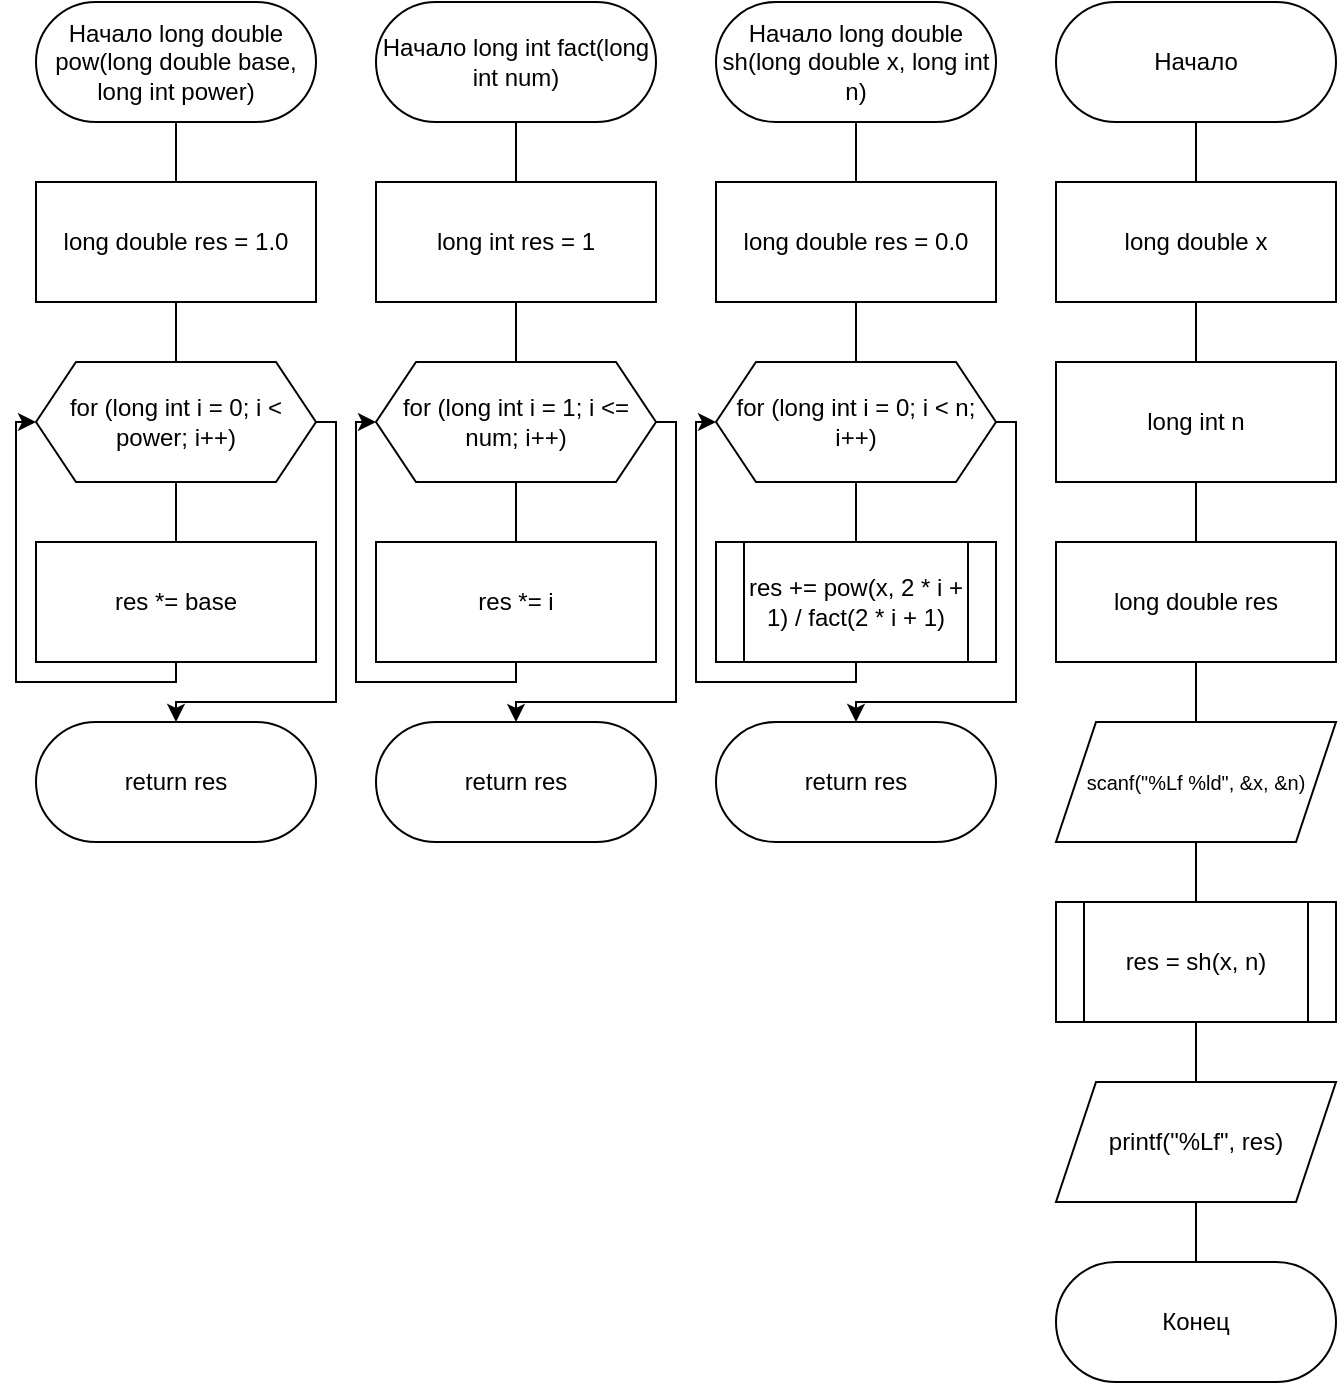 <mxfile version="24.7.16">
  <diagram name="Страница — 1" id="FIlypT9NXCq33b7IDFKb">
    <mxGraphModel dx="1687" dy="889" grid="1" gridSize="10" guides="1" tooltips="1" connect="1" arrows="1" fold="1" page="1" pageScale="1" pageWidth="827" pageHeight="1169" math="0" shadow="0">
      <root>
        <mxCell id="0" />
        <mxCell id="1" parent="0" />
        <mxCell id="We8vBIHs4mGbIjUNPgg0-11" style="edgeStyle=orthogonalEdgeStyle;rounded=0;orthogonalLoop=1;jettySize=auto;html=1;exitX=0.5;exitY=1;exitDx=0;exitDy=0;entryX=0.5;entryY=0;entryDx=0;entryDy=0;endArrow=none;endFill=0;" parent="1" source="We8vBIHs4mGbIjUNPgg0-7" target="We8vBIHs4mGbIjUNPgg0-8" edge="1">
          <mxGeometry relative="1" as="geometry" />
        </mxCell>
        <mxCell id="We8vBIHs4mGbIjUNPgg0-7" value="Начало long double pow(long double base, long int power)" style="rounded=1;whiteSpace=wrap;html=1;arcSize=50;" parent="1" vertex="1">
          <mxGeometry x="130" y="80" width="140" height="60" as="geometry" />
        </mxCell>
        <mxCell id="We8vBIHs4mGbIjUNPgg0-12" style="edgeStyle=orthogonalEdgeStyle;rounded=0;orthogonalLoop=1;jettySize=auto;html=1;exitX=0.5;exitY=1;exitDx=0;exitDy=0;entryX=0.5;entryY=0;entryDx=0;entryDy=0;endArrow=none;endFill=0;" parent="1" source="We8vBIHs4mGbIjUNPgg0-8" target="We8vBIHs4mGbIjUNPgg0-9" edge="1">
          <mxGeometry relative="1" as="geometry" />
        </mxCell>
        <mxCell id="We8vBIHs4mGbIjUNPgg0-8" value="long double res = 1.0" style="rounded=0;whiteSpace=wrap;html=1;" parent="1" vertex="1">
          <mxGeometry x="130" y="170" width="140" height="60" as="geometry" />
        </mxCell>
        <mxCell id="We8vBIHs4mGbIjUNPgg0-13" style="edgeStyle=orthogonalEdgeStyle;rounded=0;orthogonalLoop=1;jettySize=auto;html=1;exitX=0.5;exitY=1;exitDx=0;exitDy=0;entryX=0.5;entryY=0;entryDx=0;entryDy=0;endArrow=none;endFill=0;" parent="1" source="We8vBIHs4mGbIjUNPgg0-9" target="We8vBIHs4mGbIjUNPgg0-10" edge="1">
          <mxGeometry relative="1" as="geometry" />
        </mxCell>
        <mxCell id="We8vBIHs4mGbIjUNPgg0-16" style="edgeStyle=orthogonalEdgeStyle;rounded=0;orthogonalLoop=1;jettySize=auto;html=1;exitX=1;exitY=0.5;exitDx=0;exitDy=0;entryX=0.5;entryY=0;entryDx=0;entryDy=0;" parent="1" source="We8vBIHs4mGbIjUNPgg0-9" target="We8vBIHs4mGbIjUNPgg0-15" edge="1">
          <mxGeometry relative="1" as="geometry">
            <Array as="points">
              <mxPoint x="280" y="290" />
              <mxPoint x="280" y="430" />
              <mxPoint x="200" y="430" />
            </Array>
          </mxGeometry>
        </mxCell>
        <mxCell id="We8vBIHs4mGbIjUNPgg0-9" value="for (long int i = 0; i &amp;lt; power; i++)" style="shape=hexagon;perimeter=hexagonPerimeter2;whiteSpace=wrap;html=1;fixedSize=1;" parent="1" vertex="1">
          <mxGeometry x="130" y="260" width="140" height="60" as="geometry" />
        </mxCell>
        <mxCell id="We8vBIHs4mGbIjUNPgg0-14" style="edgeStyle=orthogonalEdgeStyle;rounded=0;orthogonalLoop=1;jettySize=auto;html=1;exitX=0.5;exitY=1;exitDx=0;exitDy=0;entryX=0;entryY=0.5;entryDx=0;entryDy=0;" parent="1" source="We8vBIHs4mGbIjUNPgg0-10" target="We8vBIHs4mGbIjUNPgg0-9" edge="1">
          <mxGeometry relative="1" as="geometry">
            <Array as="points">
              <mxPoint x="200" y="420" />
              <mxPoint x="120" y="420" />
              <mxPoint x="120" y="290" />
            </Array>
          </mxGeometry>
        </mxCell>
        <mxCell id="We8vBIHs4mGbIjUNPgg0-10" value="res *= base" style="rounded=0;whiteSpace=wrap;html=1;" parent="1" vertex="1">
          <mxGeometry x="130" y="350" width="140" height="60" as="geometry" />
        </mxCell>
        <mxCell id="We8vBIHs4mGbIjUNPgg0-15" value="return res" style="rounded=1;whiteSpace=wrap;html=1;arcSize=50;" parent="1" vertex="1">
          <mxGeometry x="130" y="440" width="140" height="60" as="geometry" />
        </mxCell>
        <mxCell id="sALvUuvsSmhhuS2si76B-5" style="edgeStyle=orthogonalEdgeStyle;rounded=0;orthogonalLoop=1;jettySize=auto;html=1;exitX=0.5;exitY=1;exitDx=0;exitDy=0;entryX=0.5;entryY=0;entryDx=0;entryDy=0;endArrow=none;endFill=0;" edge="1" parent="1" source="sALvUuvsSmhhuS2si76B-1" target="sALvUuvsSmhhuS2si76B-2">
          <mxGeometry relative="1" as="geometry" />
        </mxCell>
        <mxCell id="sALvUuvsSmhhuS2si76B-1" value="Начало long int fact(long int num)" style="rounded=1;whiteSpace=wrap;html=1;arcSize=50;" vertex="1" parent="1">
          <mxGeometry x="300" y="80" width="140" height="60" as="geometry" />
        </mxCell>
        <mxCell id="sALvUuvsSmhhuS2si76B-6" style="edgeStyle=orthogonalEdgeStyle;rounded=0;orthogonalLoop=1;jettySize=auto;html=1;exitX=0.5;exitY=1;exitDx=0;exitDy=0;entryX=0.5;entryY=0;entryDx=0;entryDy=0;endArrow=none;endFill=0;" edge="1" parent="1" source="sALvUuvsSmhhuS2si76B-2" target="sALvUuvsSmhhuS2si76B-3">
          <mxGeometry relative="1" as="geometry" />
        </mxCell>
        <mxCell id="sALvUuvsSmhhuS2si76B-2" value="long int res = 1" style="rounded=0;whiteSpace=wrap;html=1;" vertex="1" parent="1">
          <mxGeometry x="300" y="170" width="140" height="60" as="geometry" />
        </mxCell>
        <mxCell id="sALvUuvsSmhhuS2si76B-7" style="edgeStyle=orthogonalEdgeStyle;rounded=0;orthogonalLoop=1;jettySize=auto;html=1;exitX=0.5;exitY=1;exitDx=0;exitDy=0;entryX=0.5;entryY=0;entryDx=0;entryDy=0;endArrow=none;endFill=0;" edge="1" parent="1" source="sALvUuvsSmhhuS2si76B-3" target="sALvUuvsSmhhuS2si76B-4">
          <mxGeometry relative="1" as="geometry" />
        </mxCell>
        <mxCell id="sALvUuvsSmhhuS2si76B-11" style="edgeStyle=orthogonalEdgeStyle;rounded=0;orthogonalLoop=1;jettySize=auto;html=1;exitX=1;exitY=0.5;exitDx=0;exitDy=0;entryX=0.5;entryY=0;entryDx=0;entryDy=0;" edge="1" parent="1" source="sALvUuvsSmhhuS2si76B-3" target="sALvUuvsSmhhuS2si76B-10">
          <mxGeometry relative="1" as="geometry">
            <Array as="points">
              <mxPoint x="450" y="290" />
              <mxPoint x="450" y="430" />
              <mxPoint x="370" y="430" />
            </Array>
          </mxGeometry>
        </mxCell>
        <mxCell id="sALvUuvsSmhhuS2si76B-3" value="for (long int i = 1; i &amp;lt;= num; i++)" style="shape=hexagon;perimeter=hexagonPerimeter2;whiteSpace=wrap;html=1;fixedSize=1;" vertex="1" parent="1">
          <mxGeometry x="300" y="260" width="140" height="60" as="geometry" />
        </mxCell>
        <mxCell id="sALvUuvsSmhhuS2si76B-9" style="edgeStyle=orthogonalEdgeStyle;rounded=0;orthogonalLoop=1;jettySize=auto;html=1;exitX=0.5;exitY=1;exitDx=0;exitDy=0;entryX=0;entryY=0.5;entryDx=0;entryDy=0;" edge="1" parent="1" source="sALvUuvsSmhhuS2si76B-4" target="sALvUuvsSmhhuS2si76B-3">
          <mxGeometry relative="1" as="geometry">
            <Array as="points">
              <mxPoint x="370" y="420" />
              <mxPoint x="290" y="420" />
              <mxPoint x="290" y="290" />
            </Array>
          </mxGeometry>
        </mxCell>
        <mxCell id="sALvUuvsSmhhuS2si76B-4" value="res *= i" style="rounded=0;whiteSpace=wrap;html=1;" vertex="1" parent="1">
          <mxGeometry x="300" y="350" width="140" height="60" as="geometry" />
        </mxCell>
        <mxCell id="sALvUuvsSmhhuS2si76B-10" value="return res" style="rounded=1;whiteSpace=wrap;html=1;arcSize=50;" vertex="1" parent="1">
          <mxGeometry x="300" y="440" width="140" height="60" as="geometry" />
        </mxCell>
        <mxCell id="sALvUuvsSmhhuS2si76B-17" style="edgeStyle=orthogonalEdgeStyle;rounded=0;orthogonalLoop=1;jettySize=auto;html=1;exitX=0.5;exitY=1;exitDx=0;exitDy=0;entryX=0.5;entryY=0;entryDx=0;entryDy=0;endArrow=none;endFill=0;" edge="1" parent="1" source="sALvUuvsSmhhuS2si76B-12" target="sALvUuvsSmhhuS2si76B-13">
          <mxGeometry relative="1" as="geometry" />
        </mxCell>
        <mxCell id="sALvUuvsSmhhuS2si76B-12" value="Начало long double sh(long double x, long int n)" style="rounded=1;whiteSpace=wrap;html=1;arcSize=50;" vertex="1" parent="1">
          <mxGeometry x="470" y="80" width="140" height="60" as="geometry" />
        </mxCell>
        <mxCell id="sALvUuvsSmhhuS2si76B-18" style="edgeStyle=orthogonalEdgeStyle;rounded=0;orthogonalLoop=1;jettySize=auto;html=1;exitX=0.5;exitY=1;exitDx=0;exitDy=0;entryX=0.5;entryY=0;entryDx=0;entryDy=0;endArrow=none;endFill=0;" edge="1" parent="1" source="sALvUuvsSmhhuS2si76B-13" target="sALvUuvsSmhhuS2si76B-14">
          <mxGeometry relative="1" as="geometry" />
        </mxCell>
        <mxCell id="sALvUuvsSmhhuS2si76B-13" value="long double res = 0.0" style="rounded=0;whiteSpace=wrap;html=1;" vertex="1" parent="1">
          <mxGeometry x="470" y="170" width="140" height="60" as="geometry" />
        </mxCell>
        <mxCell id="sALvUuvsSmhhuS2si76B-19" style="edgeStyle=orthogonalEdgeStyle;rounded=0;orthogonalLoop=1;jettySize=auto;html=1;exitX=0.5;exitY=1;exitDx=0;exitDy=0;entryX=0.5;entryY=0;entryDx=0;entryDy=0;endArrow=none;endFill=0;" edge="1" parent="1" source="sALvUuvsSmhhuS2si76B-14" target="sALvUuvsSmhhuS2si76B-15">
          <mxGeometry relative="1" as="geometry" />
        </mxCell>
        <mxCell id="sALvUuvsSmhhuS2si76B-22" style="edgeStyle=orthogonalEdgeStyle;rounded=0;orthogonalLoop=1;jettySize=auto;html=1;exitX=1;exitY=0.5;exitDx=0;exitDy=0;entryX=0.5;entryY=0;entryDx=0;entryDy=0;" edge="1" parent="1" source="sALvUuvsSmhhuS2si76B-14" target="sALvUuvsSmhhuS2si76B-16">
          <mxGeometry relative="1" as="geometry">
            <Array as="points">
              <mxPoint x="620" y="290" />
              <mxPoint x="620" y="430" />
              <mxPoint x="540" y="430" />
            </Array>
          </mxGeometry>
        </mxCell>
        <mxCell id="sALvUuvsSmhhuS2si76B-14" value="for (long int i = 0; i &amp;lt; n; i++)" style="shape=hexagon;perimeter=hexagonPerimeter2;whiteSpace=wrap;html=1;fixedSize=1;" vertex="1" parent="1">
          <mxGeometry x="470" y="260" width="140" height="60" as="geometry" />
        </mxCell>
        <mxCell id="sALvUuvsSmhhuS2si76B-21" style="edgeStyle=orthogonalEdgeStyle;rounded=0;orthogonalLoop=1;jettySize=auto;html=1;exitX=0.5;exitY=1;exitDx=0;exitDy=0;entryX=0;entryY=0.5;entryDx=0;entryDy=0;" edge="1" parent="1" source="sALvUuvsSmhhuS2si76B-15" target="sALvUuvsSmhhuS2si76B-14">
          <mxGeometry relative="1" as="geometry">
            <Array as="points">
              <mxPoint x="540" y="420" />
              <mxPoint x="460" y="420" />
              <mxPoint x="460" y="290" />
            </Array>
          </mxGeometry>
        </mxCell>
        <mxCell id="sALvUuvsSmhhuS2si76B-15" value="res += pow(x, 2 * i + 1) / fact(2 * i + 1)" style="shape=process;whiteSpace=wrap;html=1;backgroundOutline=1;" vertex="1" parent="1">
          <mxGeometry x="470" y="350" width="140" height="60" as="geometry" />
        </mxCell>
        <mxCell id="sALvUuvsSmhhuS2si76B-16" value="return res" style="rounded=1;whiteSpace=wrap;html=1;arcSize=50;" vertex="1" parent="1">
          <mxGeometry x="470" y="440" width="140" height="60" as="geometry" />
        </mxCell>
        <mxCell id="sALvUuvsSmhhuS2si76B-32" style="edgeStyle=orthogonalEdgeStyle;rounded=0;orthogonalLoop=1;jettySize=auto;html=1;exitX=0.5;exitY=1;exitDx=0;exitDy=0;entryX=0.5;entryY=0;entryDx=0;entryDy=0;endArrow=none;endFill=0;" edge="1" parent="1" source="sALvUuvsSmhhuS2si76B-23" target="sALvUuvsSmhhuS2si76B-24">
          <mxGeometry relative="1" as="geometry" />
        </mxCell>
        <mxCell id="sALvUuvsSmhhuS2si76B-23" value="Начало" style="rounded=1;whiteSpace=wrap;html=1;arcSize=50;" vertex="1" parent="1">
          <mxGeometry x="640" y="80" width="140" height="60" as="geometry" />
        </mxCell>
        <mxCell id="sALvUuvsSmhhuS2si76B-33" style="edgeStyle=orthogonalEdgeStyle;rounded=0;orthogonalLoop=1;jettySize=auto;html=1;exitX=0.5;exitY=1;exitDx=0;exitDy=0;entryX=0.5;entryY=0;entryDx=0;entryDy=0;endArrow=none;endFill=0;" edge="1" parent="1" source="sALvUuvsSmhhuS2si76B-24" target="sALvUuvsSmhhuS2si76B-25">
          <mxGeometry relative="1" as="geometry" />
        </mxCell>
        <mxCell id="sALvUuvsSmhhuS2si76B-24" value="long double x" style="rounded=0;whiteSpace=wrap;html=1;" vertex="1" parent="1">
          <mxGeometry x="640" y="170" width="140" height="60" as="geometry" />
        </mxCell>
        <mxCell id="sALvUuvsSmhhuS2si76B-34" style="edgeStyle=orthogonalEdgeStyle;rounded=0;orthogonalLoop=1;jettySize=auto;html=1;exitX=0.5;exitY=1;exitDx=0;exitDy=0;entryX=0.5;entryY=0;entryDx=0;entryDy=0;endArrow=none;endFill=0;" edge="1" parent="1" source="sALvUuvsSmhhuS2si76B-25" target="sALvUuvsSmhhuS2si76B-27">
          <mxGeometry relative="1" as="geometry" />
        </mxCell>
        <mxCell id="sALvUuvsSmhhuS2si76B-25" value="long int n" style="rounded=0;whiteSpace=wrap;html=1;" vertex="1" parent="1">
          <mxGeometry x="640" y="260" width="140" height="60" as="geometry" />
        </mxCell>
        <mxCell id="sALvUuvsSmhhuS2si76B-36" style="edgeStyle=orthogonalEdgeStyle;rounded=0;orthogonalLoop=1;jettySize=auto;html=1;exitX=0.5;exitY=1;exitDx=0;exitDy=0;entryX=0.5;entryY=0;entryDx=0;entryDy=0;endArrow=none;endFill=0;" edge="1" parent="1" source="sALvUuvsSmhhuS2si76B-26" target="sALvUuvsSmhhuS2si76B-29">
          <mxGeometry relative="1" as="geometry" />
        </mxCell>
        <mxCell id="sALvUuvsSmhhuS2si76B-26" value="&lt;font style=&quot;font-size: 10px;&quot;&gt;scanf(&quot;%Lf %ld&quot;, &amp;amp;x, &amp;amp;n)&lt;/font&gt;" style="shape=parallelogram;perimeter=parallelogramPerimeter;whiteSpace=wrap;html=1;fixedSize=1;" vertex="1" parent="1">
          <mxGeometry x="640" y="440" width="140" height="60" as="geometry" />
        </mxCell>
        <mxCell id="sALvUuvsSmhhuS2si76B-35" style="edgeStyle=orthogonalEdgeStyle;rounded=0;orthogonalLoop=1;jettySize=auto;html=1;exitX=0.5;exitY=1;exitDx=0;exitDy=0;entryX=0.5;entryY=0;entryDx=0;entryDy=0;endArrow=none;endFill=0;" edge="1" parent="1" source="sALvUuvsSmhhuS2si76B-27" target="sALvUuvsSmhhuS2si76B-26">
          <mxGeometry relative="1" as="geometry" />
        </mxCell>
        <mxCell id="sALvUuvsSmhhuS2si76B-27" value="long double res" style="rounded=0;whiteSpace=wrap;html=1;" vertex="1" parent="1">
          <mxGeometry x="640" y="350" width="140" height="60" as="geometry" />
        </mxCell>
        <mxCell id="sALvUuvsSmhhuS2si76B-37" style="edgeStyle=orthogonalEdgeStyle;rounded=0;orthogonalLoop=1;jettySize=auto;html=1;exitX=0.5;exitY=1;exitDx=0;exitDy=0;entryX=0.5;entryY=0;entryDx=0;entryDy=0;endArrow=none;endFill=0;" edge="1" parent="1" source="sALvUuvsSmhhuS2si76B-29" target="sALvUuvsSmhhuS2si76B-30">
          <mxGeometry relative="1" as="geometry" />
        </mxCell>
        <mxCell id="sALvUuvsSmhhuS2si76B-29" value="res = sh(x, n)" style="shape=process;whiteSpace=wrap;html=1;backgroundOutline=1;" vertex="1" parent="1">
          <mxGeometry x="640" y="530" width="140" height="60" as="geometry" />
        </mxCell>
        <mxCell id="sALvUuvsSmhhuS2si76B-38" style="edgeStyle=orthogonalEdgeStyle;rounded=0;orthogonalLoop=1;jettySize=auto;html=1;exitX=0.5;exitY=1;exitDx=0;exitDy=0;entryX=0.5;entryY=0;entryDx=0;entryDy=0;endArrow=none;endFill=0;" edge="1" parent="1" source="sALvUuvsSmhhuS2si76B-30" target="sALvUuvsSmhhuS2si76B-31">
          <mxGeometry relative="1" as="geometry" />
        </mxCell>
        <mxCell id="sALvUuvsSmhhuS2si76B-30" value="printf(&quot;%Lf&quot;, res)" style="shape=parallelogram;perimeter=parallelogramPerimeter;whiteSpace=wrap;html=1;fixedSize=1;" vertex="1" parent="1">
          <mxGeometry x="640" y="620" width="140" height="60" as="geometry" />
        </mxCell>
        <mxCell id="sALvUuvsSmhhuS2si76B-31" value="Конец" style="rounded=1;whiteSpace=wrap;html=1;arcSize=50;" vertex="1" parent="1">
          <mxGeometry x="640" y="710" width="140" height="60" as="geometry" />
        </mxCell>
      </root>
    </mxGraphModel>
  </diagram>
</mxfile>

